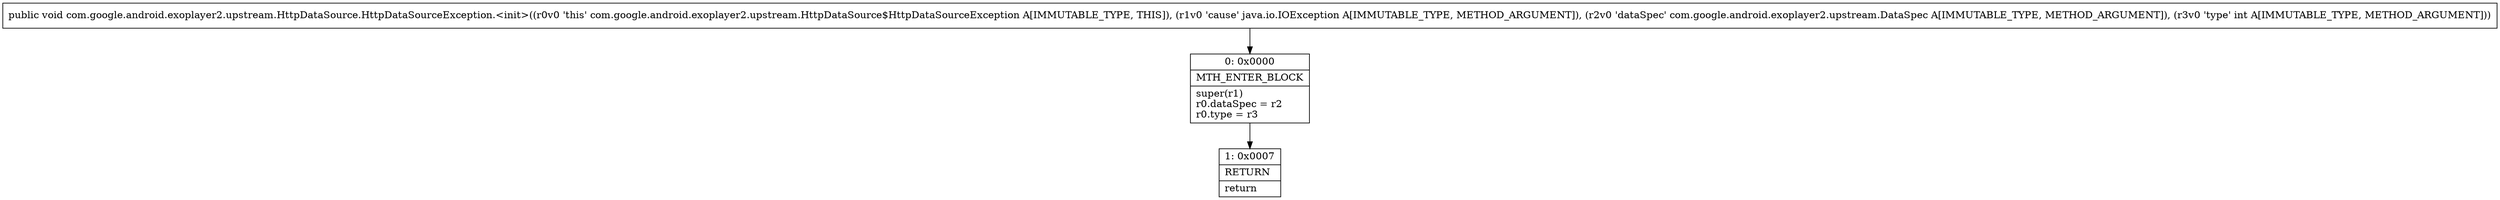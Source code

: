 digraph "CFG forcom.google.android.exoplayer2.upstream.HttpDataSource.HttpDataSourceException.\<init\>(Ljava\/io\/IOException;Lcom\/google\/android\/exoplayer2\/upstream\/DataSpec;I)V" {
Node_0 [shape=record,label="{0\:\ 0x0000|MTH_ENTER_BLOCK\l|super(r1)\lr0.dataSpec = r2\lr0.type = r3\l}"];
Node_1 [shape=record,label="{1\:\ 0x0007|RETURN\l|return\l}"];
MethodNode[shape=record,label="{public void com.google.android.exoplayer2.upstream.HttpDataSource.HttpDataSourceException.\<init\>((r0v0 'this' com.google.android.exoplayer2.upstream.HttpDataSource$HttpDataSourceException A[IMMUTABLE_TYPE, THIS]), (r1v0 'cause' java.io.IOException A[IMMUTABLE_TYPE, METHOD_ARGUMENT]), (r2v0 'dataSpec' com.google.android.exoplayer2.upstream.DataSpec A[IMMUTABLE_TYPE, METHOD_ARGUMENT]), (r3v0 'type' int A[IMMUTABLE_TYPE, METHOD_ARGUMENT])) }"];
MethodNode -> Node_0;
Node_0 -> Node_1;
}

